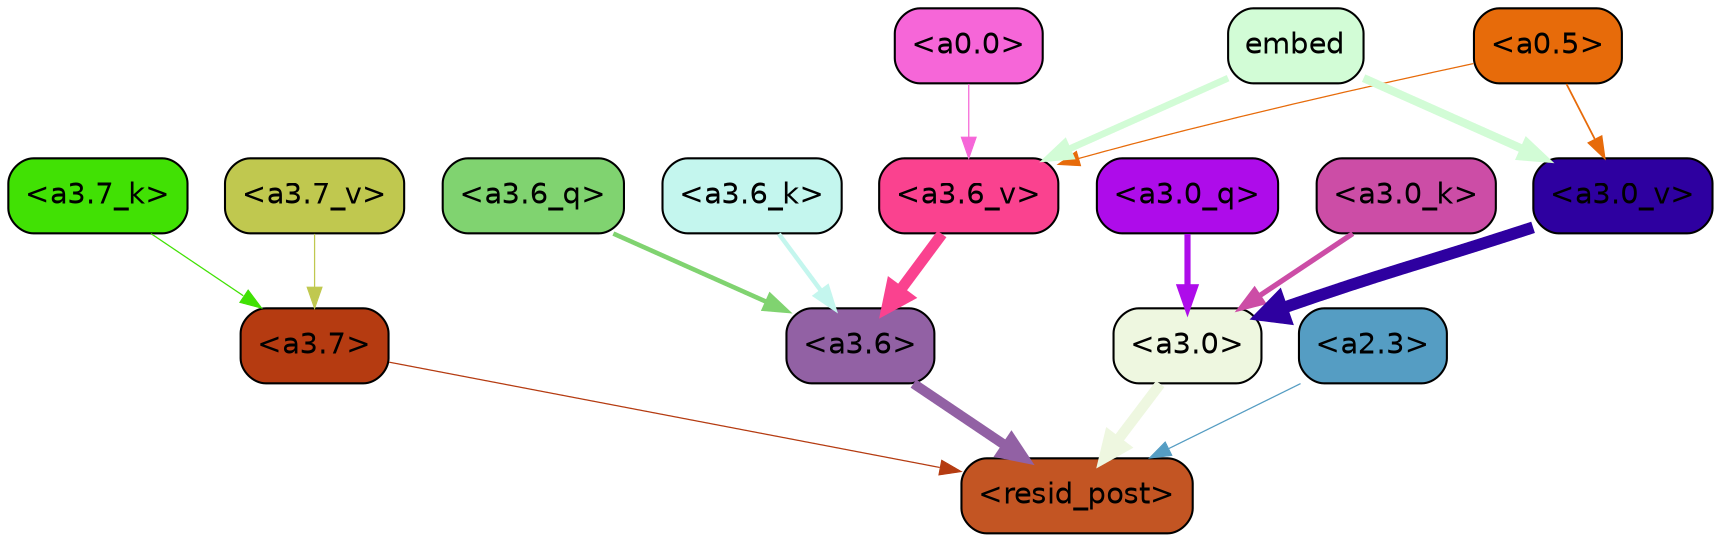 strict digraph "" {
	graph [bgcolor=transparent,
		layout=dot,
		overlap=false,
		splines=true
	];
	"<a3.7>"	[color=black,
		fillcolor="#b53b11",
		fontname=Helvetica,
		shape=box,
		style="filled, rounded"];
	"<resid_post>"	[color=black,
		fillcolor="#c35523",
		fontname=Helvetica,
		shape=box,
		style="filled, rounded"];
	"<a3.7>" -> "<resid_post>"	[color="#b53b11",
		penwidth=0.6];
	"<a3.6>"	[color=black,
		fillcolor="#9261a4",
		fontname=Helvetica,
		shape=box,
		style="filled, rounded"];
	"<a3.6>" -> "<resid_post>"	[color="#9261a4",
		penwidth=4.749041676521301];
	"<a3.0>"	[color=black,
		fillcolor="#eef7e0",
		fontname=Helvetica,
		shape=box,
		style="filled, rounded"];
	"<a3.0>" -> "<resid_post>"	[color="#eef7e0",
		penwidth=5.004215121269226];
	"<a2.3>"	[color=black,
		fillcolor="#559dc3",
		fontname=Helvetica,
		shape=box,
		style="filled, rounded"];
	"<a2.3>" -> "<resid_post>"	[color="#559dc3",
		penwidth=0.6];
	"<a3.6_q>"	[color=black,
		fillcolor="#80d370",
		fontname=Helvetica,
		shape=box,
		style="filled, rounded"];
	"<a3.6_q>" -> "<a3.6>"	[color="#80d370",
		penwidth=2.199681341648102];
	"<a3.0_q>"	[color=black,
		fillcolor="#ae0cea",
		fontname=Helvetica,
		shape=box,
		style="filled, rounded"];
	"<a3.0_q>" -> "<a3.0>"	[color="#ae0cea",
		penwidth=2.9459195733070374];
	"<a3.7_k>"	[color=black,
		fillcolor="#41e104",
		fontname=Helvetica,
		shape=box,
		style="filled, rounded"];
	"<a3.7_k>" -> "<a3.7>"	[color="#41e104",
		penwidth=0.6];
	"<a3.6_k>"	[color=black,
		fillcolor="#c4f6ee",
		fontname=Helvetica,
		shape=box,
		style="filled, rounded"];
	"<a3.6_k>" -> "<a3.6>"	[color="#c4f6ee",
		penwidth=2.13908451795578];
	"<a3.0_k>"	[color=black,
		fillcolor="#cc4da6",
		fontname=Helvetica,
		shape=box,
		style="filled, rounded"];
	"<a3.0_k>" -> "<a3.0>"	[color="#cc4da6",
		penwidth=2.520303964614868];
	"<a3.7_v>"	[color=black,
		fillcolor="#c0c84f",
		fontname=Helvetica,
		shape=box,
		style="filled, rounded"];
	"<a3.7_v>" -> "<a3.7>"	[color="#c0c84f",
		penwidth=0.6];
	"<a3.6_v>"	[color=black,
		fillcolor="#fa428f",
		fontname=Helvetica,
		shape=box,
		style="filled, rounded"];
	"<a3.6_v>" -> "<a3.6>"	[color="#fa428f",
		penwidth=5.297133803367615];
	"<a3.0_v>"	[color=black,
		fillcolor="#2e00a0",
		fontname=Helvetica,
		shape=box,
		style="filled, rounded"];
	"<a3.0_v>" -> "<a3.0>"	[color="#2e00a0",
		penwidth=5.680712580680847];
	"<a0.5>"	[color=black,
		fillcolor="#e76b0a",
		fontname=Helvetica,
		shape=box,
		style="filled, rounded"];
	"<a0.5>" -> "<a3.6_v>"	[color="#e76b0a",
		penwidth=0.6];
	"<a0.5>" -> "<a3.0_v>"	[color="#e76b0a",
		penwidth=0.8535017371177673];
	"<a0.0>"	[color=black,
		fillcolor="#f666d8",
		fontname=Helvetica,
		shape=box,
		style="filled, rounded"];
	"<a0.0>" -> "<a3.6_v>"	[color="#f666d8",
		penwidth=0.6];
	embed	[color=black,
		fillcolor="#d2fcd6",
		fontname=Helvetica,
		shape=box,
		style="filled, rounded"];
	embed -> "<a3.6_v>"	[color="#d2fcd6",
		penwidth=3.2414157912135124];
	embed -> "<a3.0_v>"	[color="#d2fcd6",
		penwidth=3.929257571697235];
}
